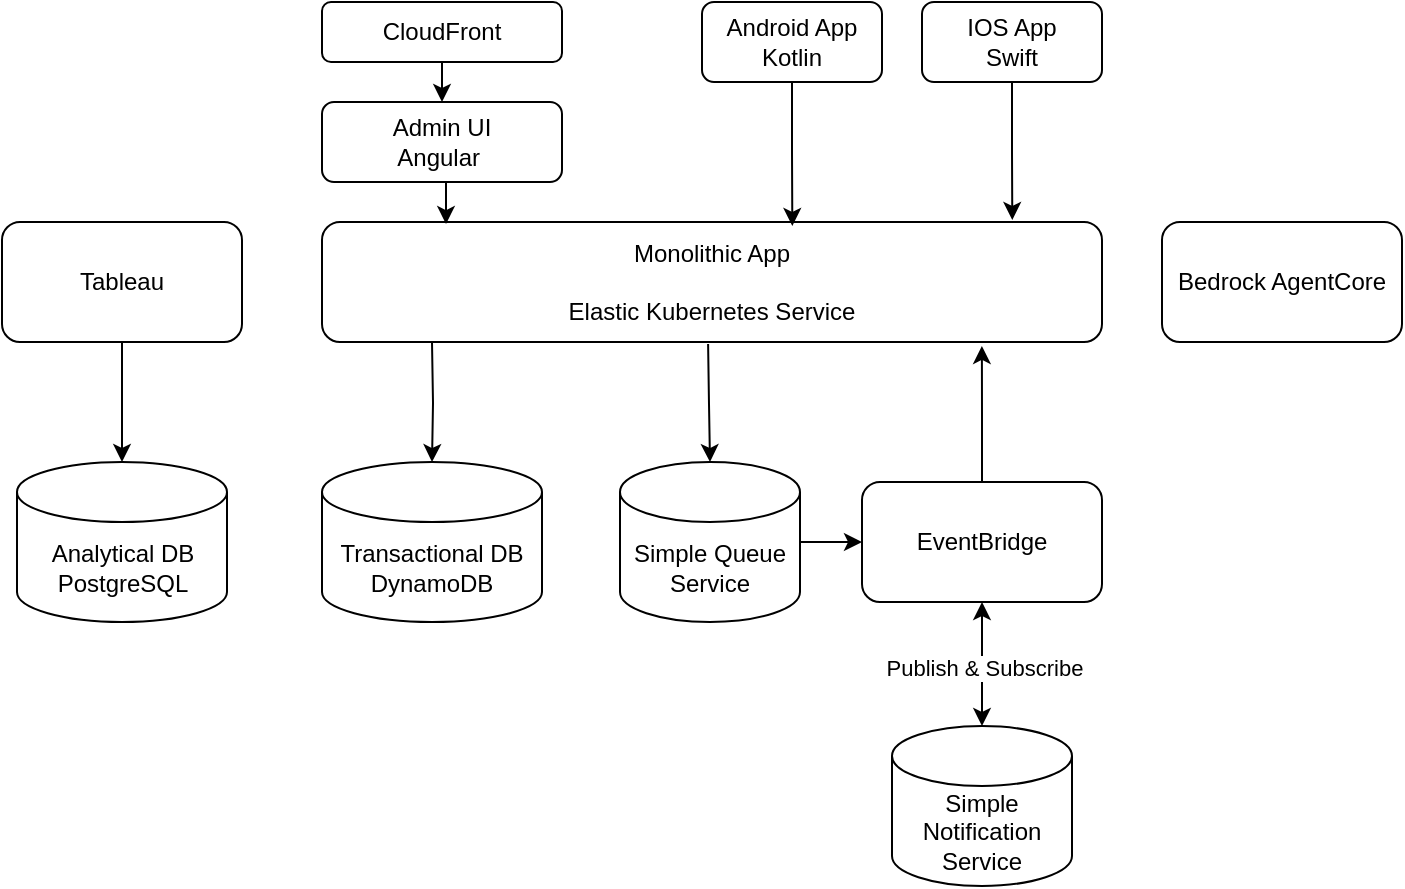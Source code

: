 <mxfile version="28.2.6">
  <diagram name="Page-1" id="TROxGRHwthohwfCNFghT">
    <mxGraphModel dx="1025" dy="741" grid="1" gridSize="10" guides="1" tooltips="1" connect="1" arrows="1" fold="1" page="1" pageScale="1" pageWidth="1100" pageHeight="850" math="0" shadow="0">
      <root>
        <mxCell id="0" />
        <mxCell id="1" parent="0" />
        <mxCell id="tunja0gr6lBs-Br6g-3u-1" value="Bedrock AgentCore" style="rounded=1;whiteSpace=wrap;html=1;" vertex="1" parent="1">
          <mxGeometry x="740" y="240" width="120" height="60" as="geometry" />
        </mxCell>
        <mxCell id="tunja0gr6lBs-Br6g-3u-2" value="Monolithic App&lt;br&gt;&lt;br&gt;Elastic Kubernetes Service" style="rounded=1;whiteSpace=wrap;html=1;" vertex="1" parent="1">
          <mxGeometry x="320" y="240" width="390" height="60" as="geometry" />
        </mxCell>
        <mxCell id="tunja0gr6lBs-Br6g-3u-3" value="Transactional DB&lt;br&gt;DynamoDB" style="shape=cylinder3;whiteSpace=wrap;html=1;boundedLbl=1;backgroundOutline=1;size=15;" vertex="1" parent="1">
          <mxGeometry x="320" y="360" width="110" height="80" as="geometry" />
        </mxCell>
        <mxCell id="tunja0gr6lBs-Br6g-3u-10" style="edgeStyle=orthogonalEdgeStyle;rounded=0;orthogonalLoop=1;jettySize=auto;html=1;exitX=1;exitY=0.5;exitDx=0;exitDy=0;exitPerimeter=0;entryX=0;entryY=0.5;entryDx=0;entryDy=0;" edge="1" parent="1" source="tunja0gr6lBs-Br6g-3u-5" target="tunja0gr6lBs-Br6g-3u-6">
          <mxGeometry relative="1" as="geometry" />
        </mxCell>
        <mxCell id="tunja0gr6lBs-Br6g-3u-5" value="Simple Queue Service" style="shape=cylinder3;whiteSpace=wrap;html=1;boundedLbl=1;backgroundOutline=1;size=15;" vertex="1" parent="1">
          <mxGeometry x="469" y="360" width="90" height="80" as="geometry" />
        </mxCell>
        <mxCell id="tunja0gr6lBs-Br6g-3u-13" style="edgeStyle=orthogonalEdgeStyle;rounded=0;orthogonalLoop=1;jettySize=auto;html=1;exitX=0.5;exitY=0;exitDx=0;exitDy=0;entryX=0.846;entryY=1.033;entryDx=0;entryDy=0;entryPerimeter=0;" edge="1" parent="1" source="tunja0gr6lBs-Br6g-3u-6" target="tunja0gr6lBs-Br6g-3u-2">
          <mxGeometry relative="1" as="geometry" />
        </mxCell>
        <mxCell id="tunja0gr6lBs-Br6g-3u-6" value="EventBridge" style="rounded=1;whiteSpace=wrap;html=1;" vertex="1" parent="1">
          <mxGeometry x="590" y="370" width="120" height="60" as="geometry" />
        </mxCell>
        <mxCell id="tunja0gr6lBs-Br6g-3u-7" value="Simple Notification Service" style="shape=cylinder3;whiteSpace=wrap;html=1;boundedLbl=1;backgroundOutline=1;size=15;" vertex="1" parent="1">
          <mxGeometry x="605" y="492" width="90" height="80" as="geometry" />
        </mxCell>
        <mxCell id="tunja0gr6lBs-Br6g-3u-8" style="edgeStyle=orthogonalEdgeStyle;rounded=0;orthogonalLoop=1;jettySize=auto;html=1;entryX=0.5;entryY=0;entryDx=0;entryDy=0;entryPerimeter=0;" edge="1" parent="1" target="tunja0gr6lBs-Br6g-3u-3">
          <mxGeometry relative="1" as="geometry">
            <mxPoint x="375" y="300" as="sourcePoint" />
          </mxGeometry>
        </mxCell>
        <mxCell id="tunja0gr6lBs-Br6g-3u-9" style="edgeStyle=orthogonalEdgeStyle;rounded=0;orthogonalLoop=1;jettySize=auto;html=1;exitX=0.395;exitY=1.017;exitDx=0;exitDy=0;entryX=0.5;entryY=0;entryDx=0;entryDy=0;entryPerimeter=0;exitPerimeter=0;" edge="1" parent="1" target="tunja0gr6lBs-Br6g-3u-5">
          <mxGeometry relative="1" as="geometry">
            <mxPoint x="513.05" y="301.02" as="sourcePoint" />
          </mxGeometry>
        </mxCell>
        <mxCell id="tunja0gr6lBs-Br6g-3u-11" style="edgeStyle=orthogonalEdgeStyle;rounded=0;orthogonalLoop=1;jettySize=auto;html=1;exitX=0.5;exitY=1;exitDx=0;exitDy=0;entryX=0.5;entryY=0;entryDx=0;entryDy=0;entryPerimeter=0;startArrow=classic;startFill=1;" edge="1" parent="1" source="tunja0gr6lBs-Br6g-3u-6" target="tunja0gr6lBs-Br6g-3u-7">
          <mxGeometry relative="1" as="geometry" />
        </mxCell>
        <mxCell id="tunja0gr6lBs-Br6g-3u-12" value="Publish &amp;amp; Subscribe" style="edgeLabel;html=1;align=center;verticalAlign=middle;resizable=0;points=[];" vertex="1" connectable="0" parent="tunja0gr6lBs-Br6g-3u-11">
          <mxGeometry x="-0.571" y="1" relative="1" as="geometry">
            <mxPoint y="19" as="offset" />
          </mxGeometry>
        </mxCell>
        <mxCell id="tunja0gr6lBs-Br6g-3u-22" style="edgeStyle=orthogonalEdgeStyle;rounded=0;orthogonalLoop=1;jettySize=auto;html=1;exitX=0.5;exitY=1;exitDx=0;exitDy=0;entryX=0.5;entryY=0;entryDx=0;entryDy=0;" edge="1" parent="1" source="tunja0gr6lBs-Br6g-3u-15" target="tunja0gr6lBs-Br6g-3u-16">
          <mxGeometry relative="1" as="geometry" />
        </mxCell>
        <mxCell id="tunja0gr6lBs-Br6g-3u-15" value="CloudFront" style="rounded=1;whiteSpace=wrap;html=1;" vertex="1" parent="1">
          <mxGeometry x="320" y="130" width="120" height="30" as="geometry" />
        </mxCell>
        <mxCell id="tunja0gr6lBs-Br6g-3u-16" value="Admin UI&lt;br&gt;Angular&amp;nbsp;" style="rounded=1;whiteSpace=wrap;html=1;" vertex="1" parent="1">
          <mxGeometry x="320" y="180" width="120" height="40" as="geometry" />
        </mxCell>
        <mxCell id="tunja0gr6lBs-Br6g-3u-17" value="Android App&lt;br&gt;Kotlin" style="rounded=1;whiteSpace=wrap;html=1;" vertex="1" parent="1">
          <mxGeometry x="510" y="130" width="90" height="40" as="geometry" />
        </mxCell>
        <mxCell id="tunja0gr6lBs-Br6g-3u-18" value="IOS App&lt;br&gt;Swift" style="rounded=1;whiteSpace=wrap;html=1;" vertex="1" parent="1">
          <mxGeometry x="620" y="130" width="90" height="40" as="geometry" />
        </mxCell>
        <mxCell id="tunja0gr6lBs-Br6g-3u-23" style="edgeStyle=orthogonalEdgeStyle;rounded=0;orthogonalLoop=1;jettySize=auto;html=1;exitX=0.5;exitY=1;exitDx=0;exitDy=0;entryX=0.159;entryY=0.017;entryDx=0;entryDy=0;entryPerimeter=0;" edge="1" parent="1" source="tunja0gr6lBs-Br6g-3u-16" target="tunja0gr6lBs-Br6g-3u-2">
          <mxGeometry relative="1" as="geometry" />
        </mxCell>
        <mxCell id="tunja0gr6lBs-Br6g-3u-24" style="edgeStyle=orthogonalEdgeStyle;rounded=0;orthogonalLoop=1;jettySize=auto;html=1;exitX=0.5;exitY=1;exitDx=0;exitDy=0;entryX=0.603;entryY=0.033;entryDx=0;entryDy=0;entryPerimeter=0;" edge="1" parent="1" source="tunja0gr6lBs-Br6g-3u-17" target="tunja0gr6lBs-Br6g-3u-2">
          <mxGeometry relative="1" as="geometry" />
        </mxCell>
        <mxCell id="tunja0gr6lBs-Br6g-3u-25" style="edgeStyle=orthogonalEdgeStyle;rounded=0;orthogonalLoop=1;jettySize=auto;html=1;exitX=0.5;exitY=1;exitDx=0;exitDy=0;entryX=0.885;entryY=-0.017;entryDx=0;entryDy=0;entryPerimeter=0;" edge="1" parent="1" source="tunja0gr6lBs-Br6g-3u-18" target="tunja0gr6lBs-Br6g-3u-2">
          <mxGeometry relative="1" as="geometry" />
        </mxCell>
        <mxCell id="tunja0gr6lBs-Br6g-3u-26" value="Tableau" style="rounded=1;whiteSpace=wrap;html=1;" vertex="1" parent="1">
          <mxGeometry x="160" y="240" width="120" height="60" as="geometry" />
        </mxCell>
        <mxCell id="tunja0gr6lBs-Br6g-3u-27" value="Analytical DB&lt;br&gt;PostgreSQL" style="shape=cylinder3;whiteSpace=wrap;html=1;boundedLbl=1;backgroundOutline=1;size=15;" vertex="1" parent="1">
          <mxGeometry x="167.5" y="360" width="105" height="80" as="geometry" />
        </mxCell>
        <mxCell id="tunja0gr6lBs-Br6g-3u-28" style="edgeStyle=orthogonalEdgeStyle;rounded=0;orthogonalLoop=1;jettySize=auto;html=1;exitX=0.5;exitY=1;exitDx=0;exitDy=0;entryX=0.5;entryY=0;entryDx=0;entryDy=0;entryPerimeter=0;" edge="1" parent="1" source="tunja0gr6lBs-Br6g-3u-26" target="tunja0gr6lBs-Br6g-3u-27">
          <mxGeometry relative="1" as="geometry" />
        </mxCell>
      </root>
    </mxGraphModel>
  </diagram>
</mxfile>
